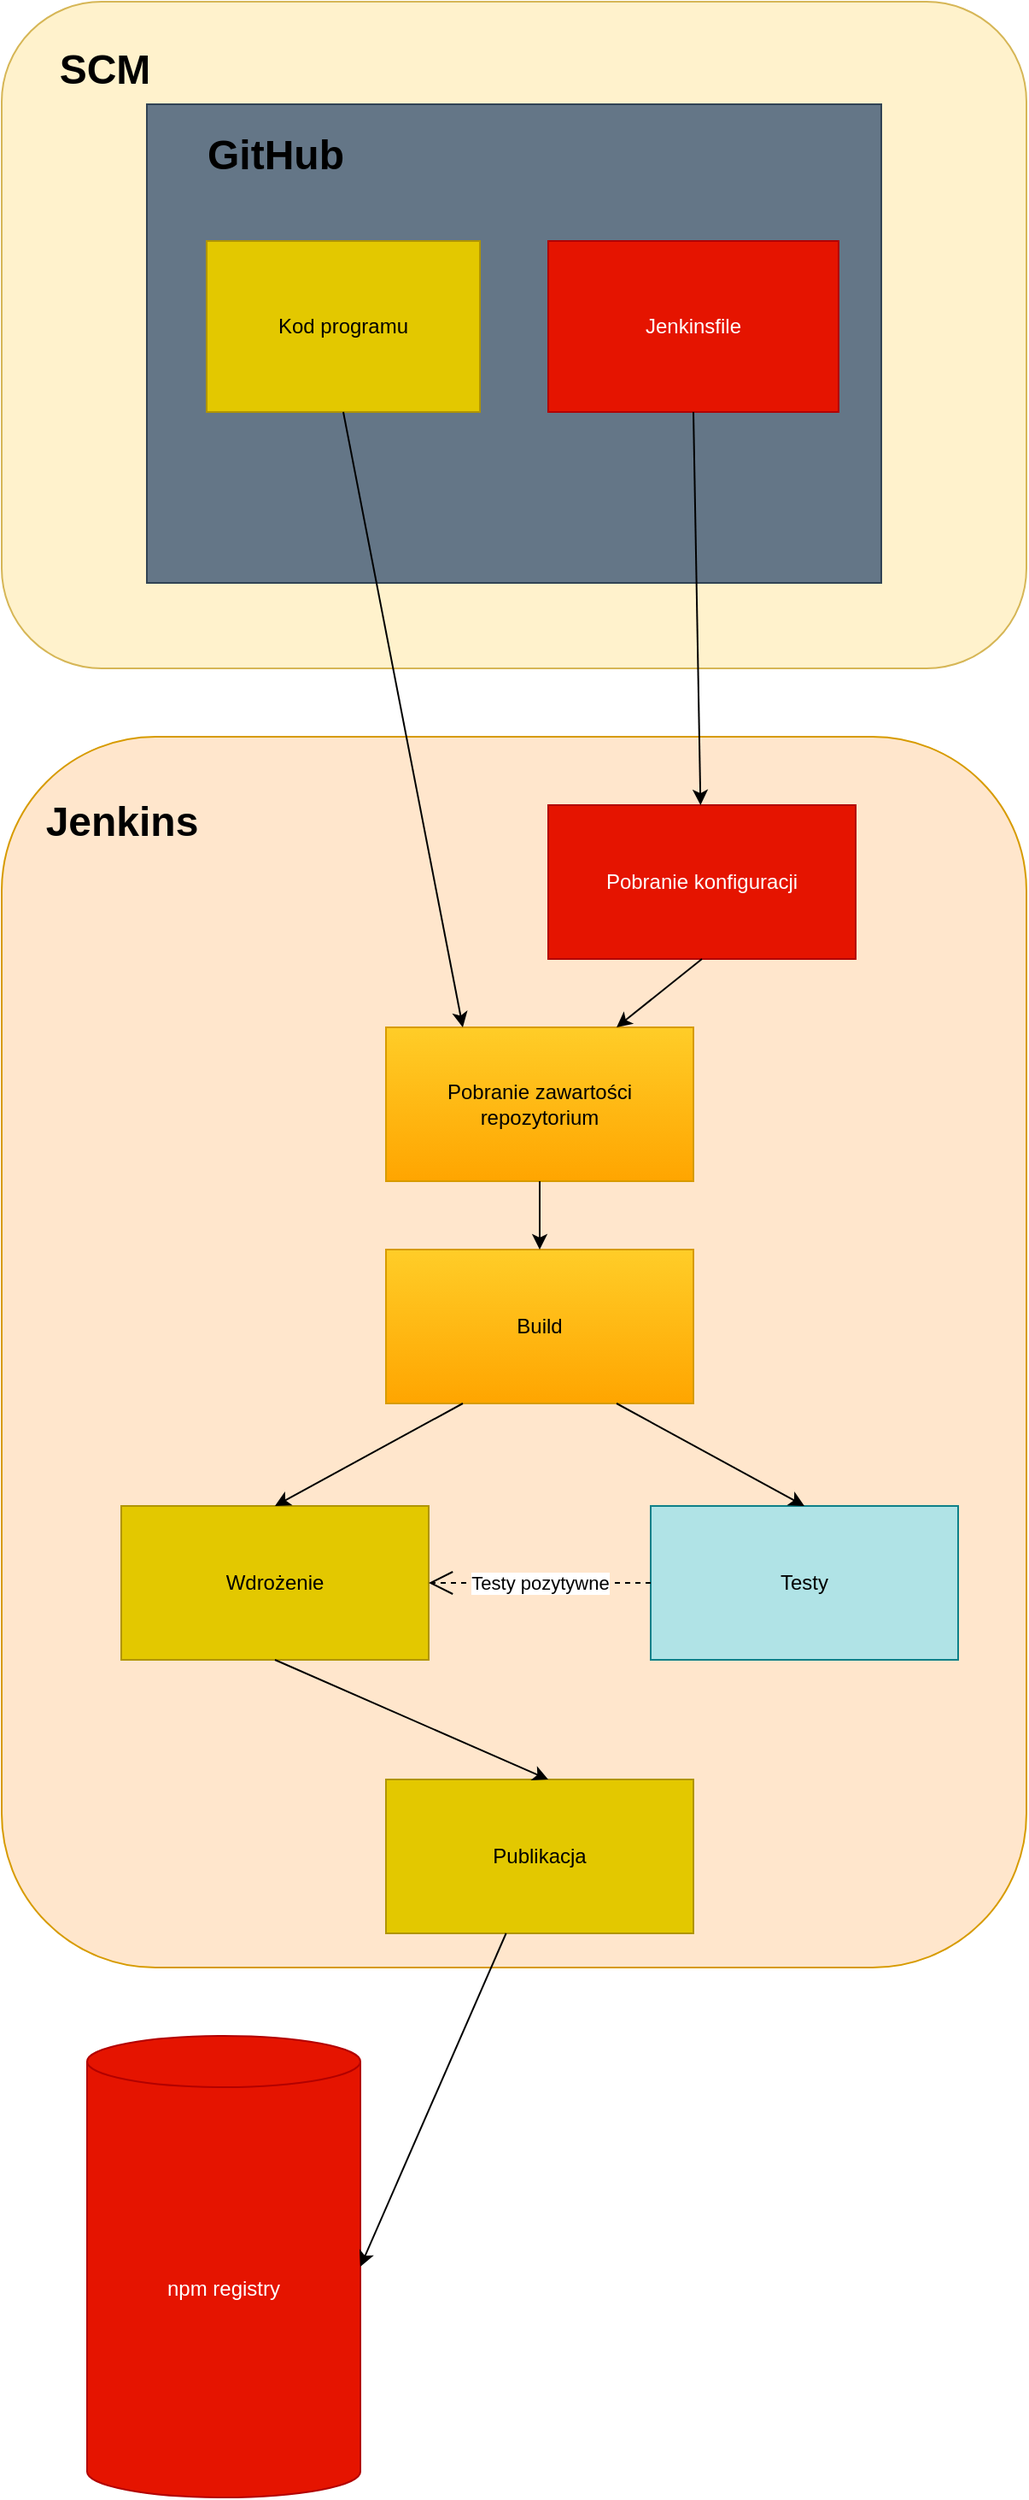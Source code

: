 <mxfile version="18.0.2" type="github">
  <diagram id="_6jzjjmLw6SJjfZyqRxt" name="Page-1">
    <mxGraphModel dx="1422" dy="754" grid="1" gridSize="10" guides="1" tooltips="1" connect="1" arrows="1" fold="1" page="1" pageScale="1" pageWidth="827" pageHeight="1169" math="0" shadow="0">
      <root>
        <mxCell id="0" />
        <mxCell id="1" parent="0" />
        <mxCell id="8yKd8Ax_CTTsXosJWTvP-4" value="" style="rounded=1;whiteSpace=wrap;html=1;fillColor=#fff2cc;strokeColor=#d6b656;" vertex="1" parent="1">
          <mxGeometry x="120" y="10" width="600" height="390" as="geometry" />
        </mxCell>
        <mxCell id="8yKd8Ax_CTTsXosJWTvP-5" value="SCM" style="text;strokeColor=none;fillColor=none;html=1;fontSize=24;fontStyle=1;verticalAlign=middle;align=center;" vertex="1" parent="1">
          <mxGeometry x="130" y="30" width="100" height="40" as="geometry" />
        </mxCell>
        <mxCell id="8yKd8Ax_CTTsXosJWTvP-8" value="" style="rounded=0;whiteSpace=wrap;html=1;fillColor=#647687;strokeColor=#314354;fontColor=#ffffff;" vertex="1" parent="1">
          <mxGeometry x="205" y="70" width="430" height="280" as="geometry" />
        </mxCell>
        <mxCell id="8yKd8Ax_CTTsXosJWTvP-9" value="GitHub" style="text;strokeColor=none;fillColor=none;html=1;fontSize=24;fontStyle=1;verticalAlign=middle;align=center;" vertex="1" parent="1">
          <mxGeometry x="230" y="80" width="100" height="40" as="geometry" />
        </mxCell>
        <mxCell id="8yKd8Ax_CTTsXosJWTvP-10" value="Kod programu" style="rounded=0;whiteSpace=wrap;html=1;fillColor=#e3c800;strokeColor=#B09500;fontColor=#000000;" vertex="1" parent="1">
          <mxGeometry x="240" y="150" width="160" height="100" as="geometry" />
        </mxCell>
        <mxCell id="8yKd8Ax_CTTsXosJWTvP-11" value="Jenkinsfile" style="rounded=0;whiteSpace=wrap;html=1;fillColor=#e51400;fontColor=#ffffff;strokeColor=#B20000;" vertex="1" parent="1">
          <mxGeometry x="440" y="150" width="170" height="100" as="geometry" />
        </mxCell>
        <mxCell id="8yKd8Ax_CTTsXosJWTvP-12" value="Pobranie konfiguracji pipeline" style="rounded=0;whiteSpace=wrap;html=1;" vertex="1" parent="1">
          <mxGeometry x="320" y="480" width="230" height="120" as="geometry" />
        </mxCell>
        <mxCell id="8yKd8Ax_CTTsXosJWTvP-13" value="" style="rounded=1;whiteSpace=wrap;html=1;fillColor=#ffe6cc;strokeColor=#d79b00;" vertex="1" parent="1">
          <mxGeometry x="120" y="440" width="600" height="720" as="geometry" />
        </mxCell>
        <mxCell id="8yKd8Ax_CTTsXosJWTvP-14" value="Jenkins" style="text;strokeColor=none;fillColor=none;html=1;fontSize=24;fontStyle=1;verticalAlign=middle;align=center;" vertex="1" parent="1">
          <mxGeometry x="140" y="470" width="100" height="40" as="geometry" />
        </mxCell>
        <mxCell id="8yKd8Ax_CTTsXosJWTvP-15" value="Pobranie konfiguracji" style="rounded=0;whiteSpace=wrap;html=1;fillColor=#e51400;fontColor=#ffffff;strokeColor=#B20000;" vertex="1" parent="1">
          <mxGeometry x="440" y="480" width="180" height="90" as="geometry" />
        </mxCell>
        <mxCell id="8yKd8Ax_CTTsXosJWTvP-17" value="Pobranie zawartości repozytorium" style="rounded=0;whiteSpace=wrap;html=1;fillColor=#ffcd28;strokeColor=#d79b00;gradientColor=#ffa500;" vertex="1" parent="1">
          <mxGeometry x="345" y="610" width="180" height="90" as="geometry" />
        </mxCell>
        <mxCell id="8yKd8Ax_CTTsXosJWTvP-19" value="" style="endArrow=classic;html=1;rounded=0;exitX=0.5;exitY=1;exitDx=0;exitDy=0;entryX=0.75;entryY=0;entryDx=0;entryDy=0;" edge="1" parent="1" source="8yKd8Ax_CTTsXosJWTvP-15" target="8yKd8Ax_CTTsXosJWTvP-17">
          <mxGeometry width="50" height="50" relative="1" as="geometry">
            <mxPoint x="390" y="500" as="sourcePoint" />
            <mxPoint x="440" y="450" as="targetPoint" />
          </mxGeometry>
        </mxCell>
        <mxCell id="8yKd8Ax_CTTsXosJWTvP-20" value="" style="endArrow=classic;html=1;rounded=0;exitX=0.5;exitY=1;exitDx=0;exitDy=0;entryX=0.25;entryY=0;entryDx=0;entryDy=0;" edge="1" parent="1" source="8yKd8Ax_CTTsXosJWTvP-10" target="8yKd8Ax_CTTsXosJWTvP-17">
          <mxGeometry width="50" height="50" relative="1" as="geometry">
            <mxPoint x="390" y="500" as="sourcePoint" />
            <mxPoint x="440" y="450" as="targetPoint" />
          </mxGeometry>
        </mxCell>
        <mxCell id="8yKd8Ax_CTTsXosJWTvP-21" value="" style="endArrow=classic;html=1;rounded=0;exitX=0.5;exitY=1;exitDx=0;exitDy=0;" edge="1" parent="1" source="8yKd8Ax_CTTsXosJWTvP-11" target="8yKd8Ax_CTTsXosJWTvP-15">
          <mxGeometry width="50" height="50" relative="1" as="geometry">
            <mxPoint x="390" y="500" as="sourcePoint" />
            <mxPoint x="440" y="450" as="targetPoint" />
          </mxGeometry>
        </mxCell>
        <mxCell id="8yKd8Ax_CTTsXosJWTvP-22" value="Build" style="rounded=0;whiteSpace=wrap;html=1;fillColor=#ffcd28;strokeColor=#d79b00;gradientColor=#ffa500;" vertex="1" parent="1">
          <mxGeometry x="345" y="740" width="180" height="90" as="geometry" />
        </mxCell>
        <mxCell id="8yKd8Ax_CTTsXosJWTvP-23" value="Testy" style="rounded=0;whiteSpace=wrap;html=1;fillColor=#b0e3e6;strokeColor=#0e8088;" vertex="1" parent="1">
          <mxGeometry x="500" y="890" width="180" height="90" as="geometry" />
        </mxCell>
        <mxCell id="8yKd8Ax_CTTsXosJWTvP-24" value="Wdrożenie" style="rounded=0;whiteSpace=wrap;html=1;fillColor=#e3c800;strokeColor=#B09500;fontColor=#000000;" vertex="1" parent="1">
          <mxGeometry x="190" y="890" width="180" height="90" as="geometry" />
        </mxCell>
        <mxCell id="8yKd8Ax_CTTsXosJWTvP-25" value="Publikacja" style="rounded=0;whiteSpace=wrap;html=1;fillColor=#e3c800;strokeColor=#B09500;fontColor=#000000;" vertex="1" parent="1">
          <mxGeometry x="345" y="1050" width="180" height="90" as="geometry" />
        </mxCell>
        <mxCell id="8yKd8Ax_CTTsXosJWTvP-26" value="" style="endArrow=classic;html=1;rounded=0;exitX=0.5;exitY=1;exitDx=0;exitDy=0;entryX=0.5;entryY=0;entryDx=0;entryDy=0;" edge="1" parent="1" source="8yKd8Ax_CTTsXosJWTvP-17" target="8yKd8Ax_CTTsXosJWTvP-22">
          <mxGeometry width="50" height="50" relative="1" as="geometry">
            <mxPoint x="390" y="800" as="sourcePoint" />
            <mxPoint x="440" y="750" as="targetPoint" />
          </mxGeometry>
        </mxCell>
        <mxCell id="8yKd8Ax_CTTsXosJWTvP-28" value="" style="endArrow=classic;html=1;rounded=0;exitX=0.25;exitY=1;exitDx=0;exitDy=0;entryX=0.5;entryY=0;entryDx=0;entryDy=0;" edge="1" parent="1" source="8yKd8Ax_CTTsXosJWTvP-22" target="8yKd8Ax_CTTsXosJWTvP-24">
          <mxGeometry width="50" height="50" relative="1" as="geometry">
            <mxPoint x="390" y="900" as="sourcePoint" />
            <mxPoint x="440" y="850" as="targetPoint" />
          </mxGeometry>
        </mxCell>
        <mxCell id="8yKd8Ax_CTTsXosJWTvP-29" value="" style="endArrow=classic;html=1;rounded=0;exitX=0.75;exitY=1;exitDx=0;exitDy=0;entryX=0.5;entryY=0;entryDx=0;entryDy=0;" edge="1" parent="1" source="8yKd8Ax_CTTsXosJWTvP-22" target="8yKd8Ax_CTTsXosJWTvP-23">
          <mxGeometry width="50" height="50" relative="1" as="geometry">
            <mxPoint x="390" y="900" as="sourcePoint" />
            <mxPoint x="440" y="850" as="targetPoint" />
          </mxGeometry>
        </mxCell>
        <mxCell id="8yKd8Ax_CTTsXosJWTvP-30" value="" style="endArrow=classic;html=1;rounded=0;exitX=0.5;exitY=1;exitDx=0;exitDy=0;" edge="1" parent="1" source="8yKd8Ax_CTTsXosJWTvP-24">
          <mxGeometry width="50" height="50" relative="1" as="geometry">
            <mxPoint x="390" y="1100" as="sourcePoint" />
            <mxPoint x="440" y="1050" as="targetPoint" />
          </mxGeometry>
        </mxCell>
        <mxCell id="8yKd8Ax_CTTsXosJWTvP-32" value="Testy pozytywne" style="endArrow=open;endSize=12;dashed=1;html=1;rounded=0;exitX=0;exitY=0.5;exitDx=0;exitDy=0;entryX=1;entryY=0.5;entryDx=0;entryDy=0;" edge="1" parent="1" source="8yKd8Ax_CTTsXosJWTvP-23" target="8yKd8Ax_CTTsXosJWTvP-24">
          <mxGeometry width="160" relative="1" as="geometry">
            <mxPoint x="330" y="1070" as="sourcePoint" />
            <mxPoint x="490" y="1070" as="targetPoint" />
          </mxGeometry>
        </mxCell>
        <mxCell id="8yKd8Ax_CTTsXosJWTvP-33" value="npm registry" style="shape=cylinder3;whiteSpace=wrap;html=1;boundedLbl=1;backgroundOutline=1;size=15;fillColor=#e51400;fontColor=#ffffff;strokeColor=#B20000;" vertex="1" parent="1">
          <mxGeometry x="170" y="1200" width="160" height="270" as="geometry" />
        </mxCell>
        <mxCell id="8yKd8Ax_CTTsXosJWTvP-34" value="" style="endArrow=classic;html=1;rounded=0;entryX=1;entryY=0.5;entryDx=0;entryDy=0;entryPerimeter=0;" edge="1" parent="1" source="8yKd8Ax_CTTsXosJWTvP-25" target="8yKd8Ax_CTTsXosJWTvP-33">
          <mxGeometry width="50" height="50" relative="1" as="geometry">
            <mxPoint x="390" y="1300" as="sourcePoint" />
            <mxPoint x="440" y="1250" as="targetPoint" />
          </mxGeometry>
        </mxCell>
      </root>
    </mxGraphModel>
  </diagram>
</mxfile>
